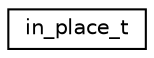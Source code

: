 digraph "Graphical Class Hierarchy"
{
  edge [fontname="Helvetica",fontsize="10",labelfontname="Helvetica",labelfontsize="10"];
  node [fontname="Helvetica",fontsize="10",shape=record];
  rankdir="LR";
  Node1 [label="in_place_t",height=0.2,width=0.4,color="black", fillcolor="white", style="filled",URL="$structin__place__t.xhtml"];
}
